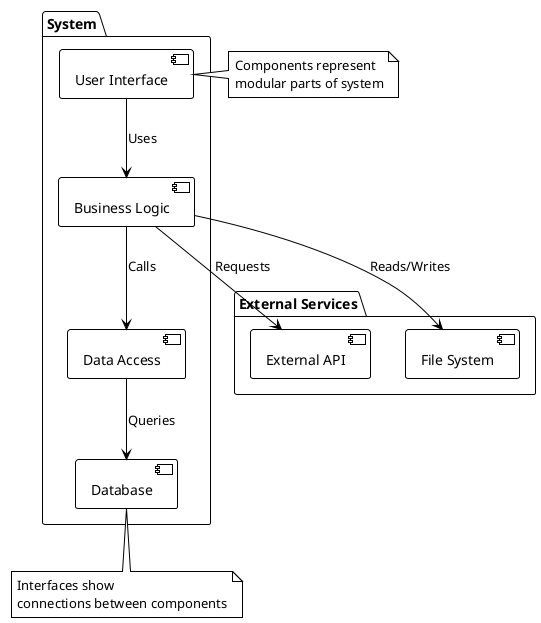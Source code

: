 @startuml
' Component diagram template
' Description: Basic component diagram structure

!theme plain

package "System" {
  component [User Interface] as UI
  component [Business Logic] as BL
  component [Data Access] as DA
  component [Database] as DB
}

package "External Services" {
  component [External API] as API
  component [File System] as FS
}

UI --> BL : Uses
BL --> DA : Calls
DA --> DB : Queries
BL --> API : Requests
BL --> FS : Reads/Writes

note right of UI : Components represent\nmodular parts of system
note bottom of DB : Interfaces show\nconnections between components

@enduml
